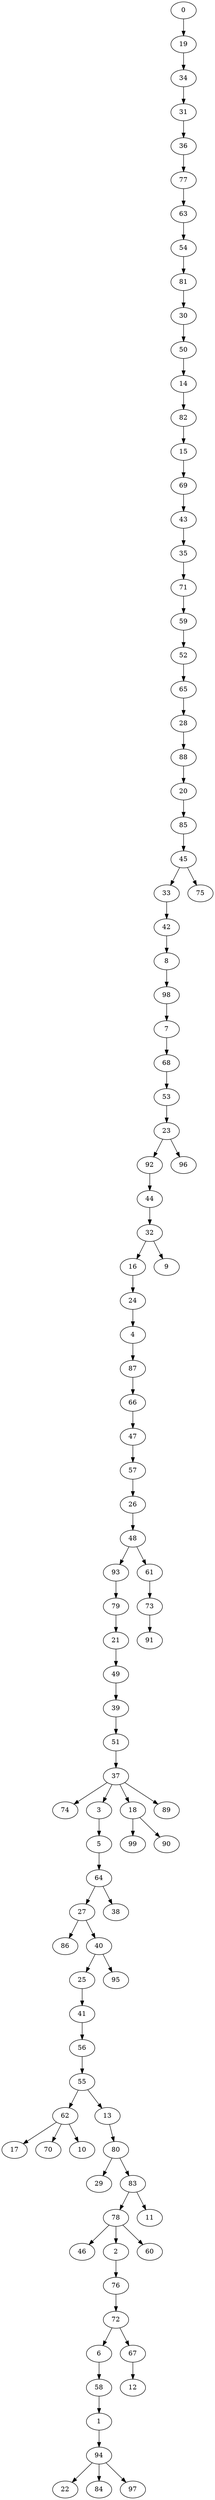 digraph {
	0 [label=0]
	19 [label=19]
	34 [label=34]
	31 [label=31]
	36 [label=36]
	77 [label=77]
	63 [label=63]
	54 [label=54]
	81 [label=81]
	30 [label=30]
	50 [label=50]
	14 [label=14]
	82 [label=82]
	15 [label=15]
	69 [label=69]
	43 [label=43]
	35 [label=35]
	71 [label=71]
	59 [label=59]
	52 [label=52]
	65 [label=65]
	28 [label=28]
	88 [label=88]
	20 [label=20]
	85 [label=85]
	45 [label=45]
	33 [label=33]
	42 [label=42]
	8 [label=8]
	98 [label=98]
	7 [label=7]
	68 [label=68]
	53 [label=53]
	23 [label=23]
	92 [label=92]
	44 [label=44]
	32 [label=32]
	16 [label=16]
	24 [label=24]
	4 [label=4]
	87 [label=87]
	66 [label=66]
	47 [label=47]
	57 [label=57]
	26 [label=26]
	48 [label=48]
	93 [label=93]
	79 [label=79]
	21 [label=21]
	49 [label=49]
	39 [label=39]
	51 [label=51]
	37 [label=37]
	74 [label=74]
	3 [label=3]
	5 [label=5]
	64 [label=64]
	27 [label=27]
	86 [label=86]
	40 [label=40]
	25 [label=25]
	41 [label=41]
	56 [label=56]
	55 [label=55]
	62 [label=62]
	17 [label=17]
	70 [label=70]
	10 [label=10]
	13 [label=13]
	80 [label=80]
	29 [label=29]
	83 [label=83]
	78 [label=78]
	46 [label=46]
	2 [label=2]
	76 [label=76]
	72 [label=72]
	6 [label=6]
	58 [label=58]
	1 [label=1]
	94 [label=94]
	22 [label=22]
	84 [label=84]
	97 [label=97]
	67 [label=67]
	12 [label=12]
	60 [label=60]
	11 [label=11]
	95 [label=95]
	38 [label=38]
	18 [label=18]
	99 [label=99]
	90 [label=90]
	89 [label=89]
	61 [label=61]
	73 [label=73]
	91 [label=91]
	9 [label=9]
	96 [label=96]
	75 [label=75]
	0 -> 19
	19 -> 34
	34 -> 31
	31 -> 36
	36 -> 77
	77 -> 63
	63 -> 54
	54 -> 81
	81 -> 30
	30 -> 50
	50 -> 14
	14 -> 82
	82 -> 15
	15 -> 69
	69 -> 43
	43 -> 35
	35 -> 71
	71 -> 59
	59 -> 52
	52 -> 65
	65 -> 28
	28 -> 88
	88 -> 20
	20 -> 85
	85 -> 45
	45 -> 33
	33 -> 42
	42 -> 8
	8 -> 98
	98 -> 7
	7 -> 68
	68 -> 53
	53 -> 23
	23 -> 92
	92 -> 44
	44 -> 32
	32 -> 16
	16 -> 24
	24 -> 4
	4 -> 87
	87 -> 66
	66 -> 47
	47 -> 57
	57 -> 26
	26 -> 48
	48 -> 93
	93 -> 79
	79 -> 21
	21 -> 49
	49 -> 39
	39 -> 51
	51 -> 37
	37 -> 74
	37 -> 3
	3 -> 5
	5 -> 64
	64 -> 27
	27 -> 86
	27 -> 40
	40 -> 25
	25 -> 41
	41 -> 56
	56 -> 55
	55 -> 62
	62 -> 17
	62 -> 70
	62 -> 10
	55 -> 13
	13 -> 80
	80 -> 29
	80 -> 83
	83 -> 78
	78 -> 46
	78 -> 2
	2 -> 76
	76 -> 72
	72 -> 6
	6 -> 58
	58 -> 1
	1 -> 94
	94 -> 22
	94 -> 84
	94 -> 97
	72 -> 67
	67 -> 12
	78 -> 60
	83 -> 11
	40 -> 95
	64 -> 38
	37 -> 18
	18 -> 99
	18 -> 90
	37 -> 89
	48 -> 61
	61 -> 73
	73 -> 91
	32 -> 9
	23 -> 96
	45 -> 75
}